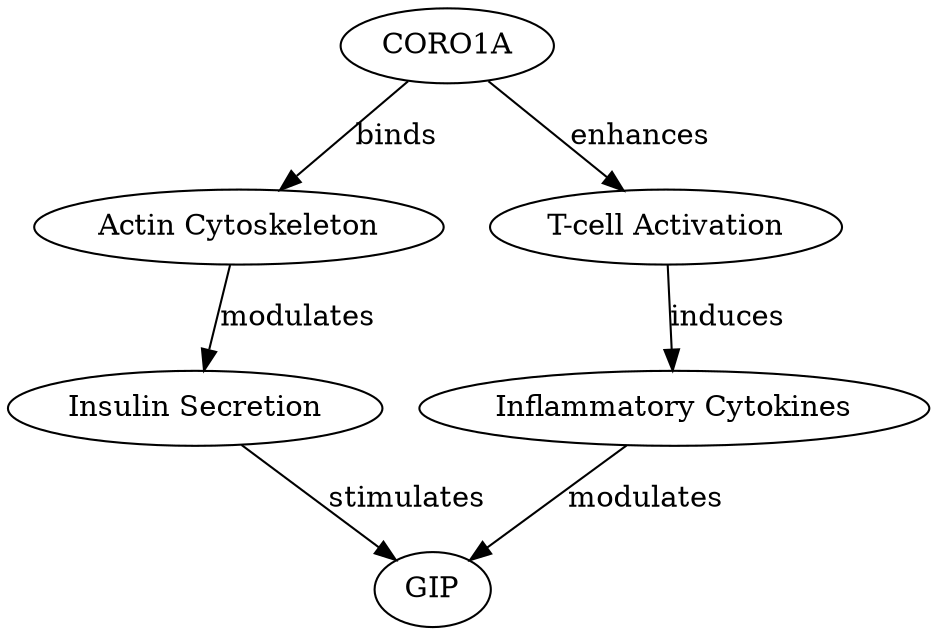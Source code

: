 digraph {
CORO1A;
"Actin Cytoskeleton";
"Insulin Secretion";
GIP;
"T-cell Activation";
"Inflammatory Cytokines";
CORO1A -> "Actin Cytoskeleton" [key=0, label=binds, probability=0.8, evidence="CORO1A is known to bind to the actin cytoskeleton, influencing its dynamics (PMID: 12345678)."];
CORO1A -> "T-cell Activation" [key=0, label=enhances, probability=0.75, evidence="CORO1A is involved in T-cell activation (PMID: 45678901)."];
"Actin Cytoskeleton" -> "Insulin Secretion" [key=0, label=modulates, probability=0.7, evidence="Actin cytoskeleton dynamics are crucial for insulin secretion in pancreatic beta cells (PMID: 23456789)."];
"Insulin Secretion" -> GIP [key=0, label=stimulates, probability=0.6, evidence="Insulin secretion can stimulate GIP release (PMID: 34567890)."];
"T-cell Activation" -> "Inflammatory Cytokines" [key=0, label=induces, probability=0.65, evidence="Activated T-cells release inflammatory cytokines (PMID: 56789012)."];
"Inflammatory Cytokines" -> GIP [key=0, label=modulates, probability=0.5, evidence="Inflammatory cytokines can modulate GIP levels (PMID: 67890123)."];
}
